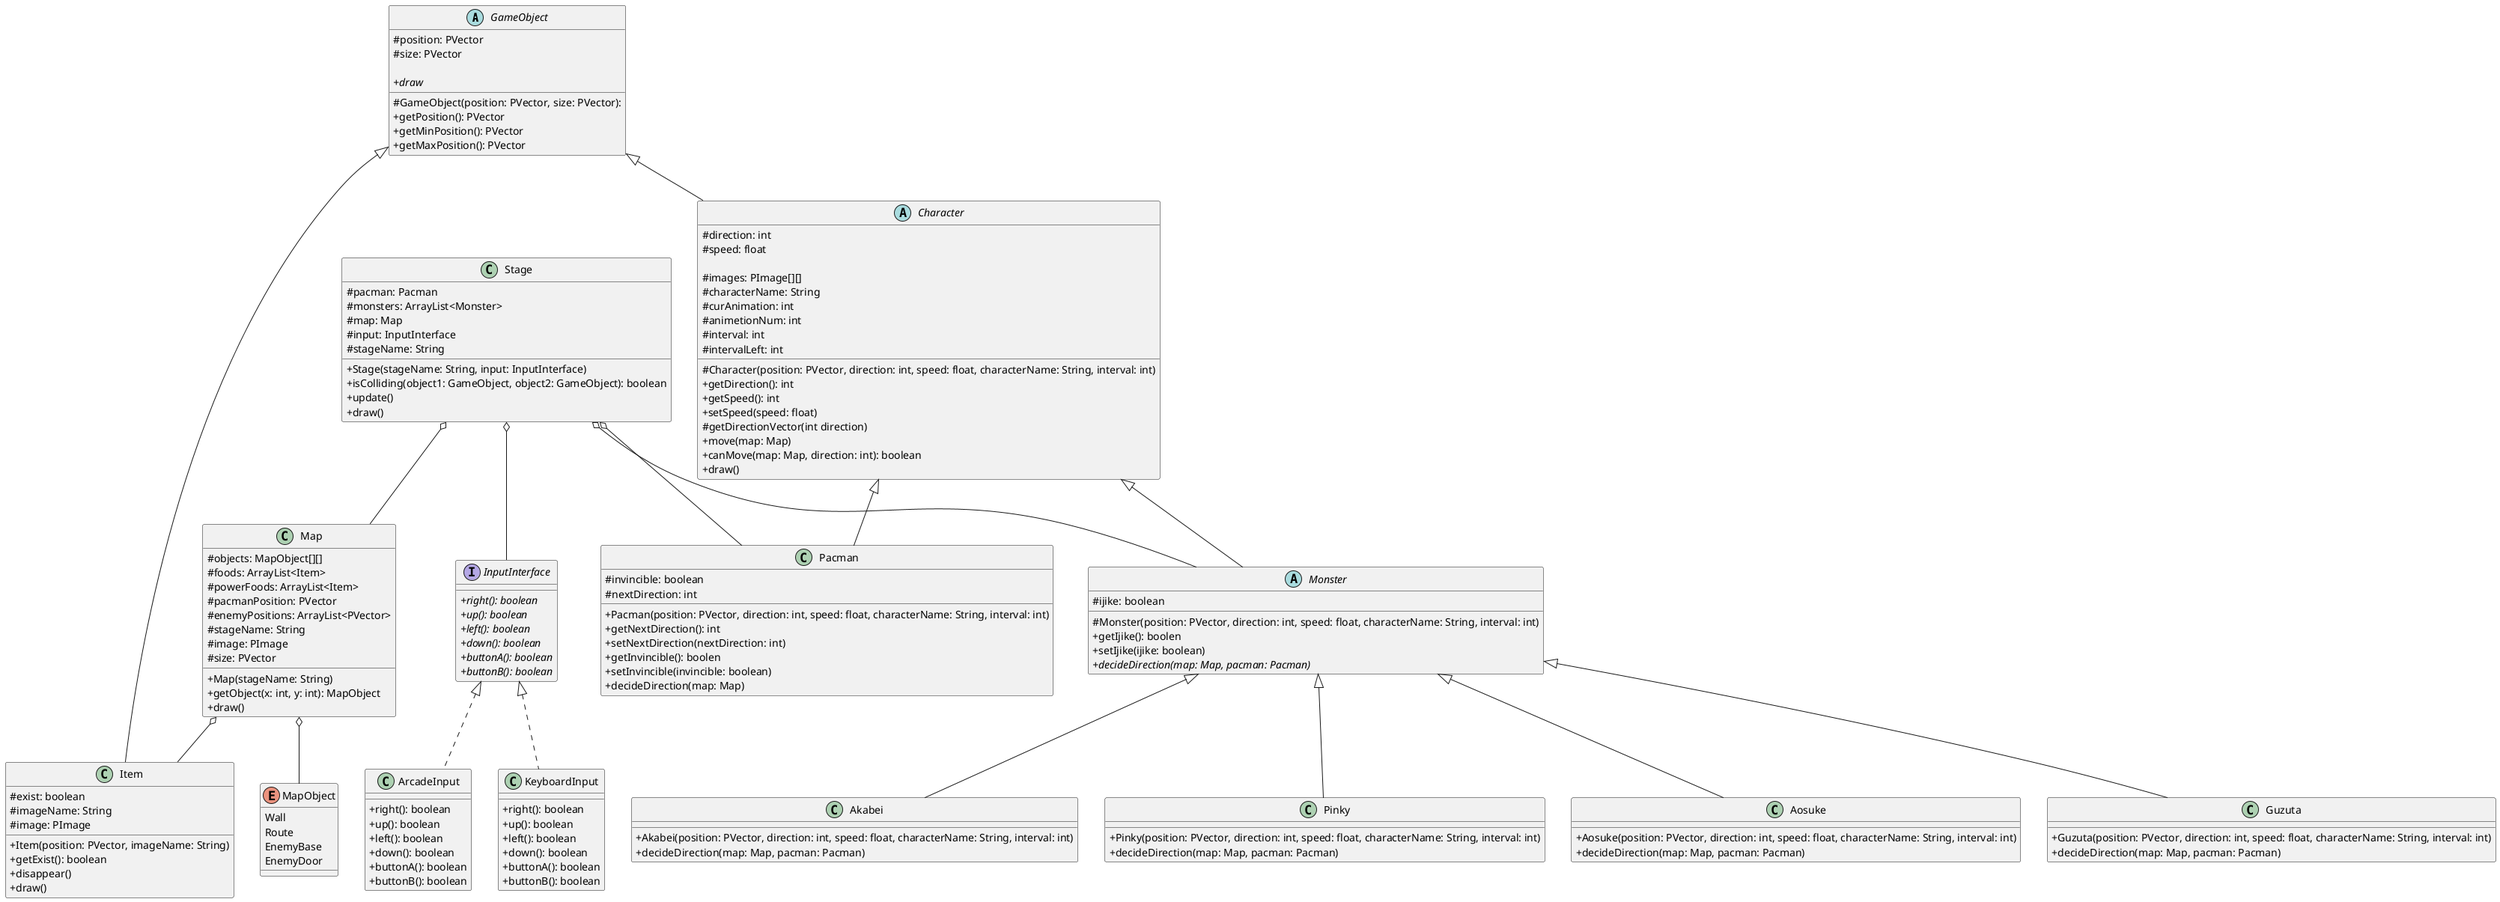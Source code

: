 @startuml pacman

skinparam Shadowing false
skinparam classAttributeIconSize 0

GameObject <|-- Character
GameObject <|-- Item
Character <|-- Pacman
InputInterface <|.. KeyboardInput
InputInterface <|.. ArcadeInput
Character <|-- Monster
Monster <|-- Akabei
Monster <|-- Pinky
Monster <|-- Aosuke
Monster <|-- Guzuta
Stage o-- Pacman
Stage o-- Monster
Stage o-- Map
Stage o-- InputInterface
Map o-- Item
Map o-- MapObject

abstract class GameObject {
    # position: PVector
    # size: PVector

    # GameObject(position: PVector, size: PVector): 
    + getPosition(): PVector
    + getMinPosition(): PVector
    + getMaxPosition(): PVector
    + {abstract} draw
}

abstract class Character {
    # direction: int
    # speed: float

    # images: PImage[][]
    # characterName: String
    # curAnimation: int
    # animetionNum: int
    # interval: int
    # intervalLeft: int

    # Character(position: PVector, direction: int, speed: float, characterName: String, interval: int)
    + getDirection(): int
    + getSpeed(): int
    + setSpeed(speed: float)
    # getDirectionVector(int direction)
    + move(map: Map)
    + canMove(map: Map, direction: int): boolean
    + draw()
}

class Pacman {
    # invincible: boolean
    # nextDirection: int

    + Pacman(position: PVector, direction: int, speed: float, characterName: String, interval: int)
    + getNextDirection(): int
    + setNextDirection(nextDirection: int)
    + getInvincible(): boolen
    + setInvincible(invincible: boolean)
    + decideDirection(map: Map)
}

abstract class Monster {
    # ijike: boolean

    # Monster(position: PVector, direction: int, speed: float, characterName: String, interval: int)
    + getIjike(): boolen
    + setIjike(ijike: boolean)
    + {abstract} decideDirection(map: Map, pacman: Pacman)
}

class Akabei {
    + Akabei(position: PVector, direction: int, speed: float, characterName: String, interval: int)
    + decideDirection(map: Map, pacman: Pacman)
}

class Pinky {
    + Pinky(position: PVector, direction: int, speed: float, characterName: String, interval: int)
    + decideDirection(map: Map, pacman: Pacman)
}

class Aosuke {
    + Aosuke(position: PVector, direction: int, speed: float, characterName: String, interval: int)
    + decideDirection(map: Map, pacman: Pacman)
}

class Guzuta {
    + Guzuta(position: PVector, direction: int, speed: float, characterName: String, interval: int)
    + decideDirection(map: Map, pacman: Pacman)
}

class Stage {
    # pacman: Pacman
    # monsters: ArrayList<Monster>
    # map: Map
    # input: InputInterface
    # stageName: String

    + Stage(stageName: String, input: InputInterface)
    + isColliding(object1: GameObject, object2: GameObject): boolean
    + update()
    + draw()
}

class Map {
    # objects: MapObject[][]
    # foods: ArrayList<Item>
    # powerFoods: ArrayList<Item>
    # pacmanPosition: PVector
    # enemyPositions: ArrayList<PVector>
    # stageName: String
    # image: PImage
    # size: PVector

    + Map(stageName: String)
    + getObject(x: int, y: int): MapObject
    + draw()
}

class Item {
    # exist: boolean
    # imageName: String
    # image: PImage

    + Item(position: PVector, imageName: String)
    + getExist(): boolean
    + disappear()
    + draw()
}

enum MapObject {
    Wall
    Route
    EnemyBase
    EnemyDoor
}

interface InputInterface {
    + {abstract} right(): boolean
    + {abstract} up(): boolean
    + {abstract} left(): boolean
    + {abstract} down(): boolean
    + {abstract} buttonA(): boolean
    + {abstract} buttonB(): boolean
}

class KeyboardInput {
    + right(): boolean
    + up(): boolean
    + left(): boolean
    + down(): boolean
    + buttonA(): boolean
    + buttonB(): boolean
}

class ArcadeInput {
    + right(): boolean
    + up(): boolean
    + left(): boolean
    + down(): boolean
    + buttonA(): boolean
    + buttonB(): boolean
}

@enduml
